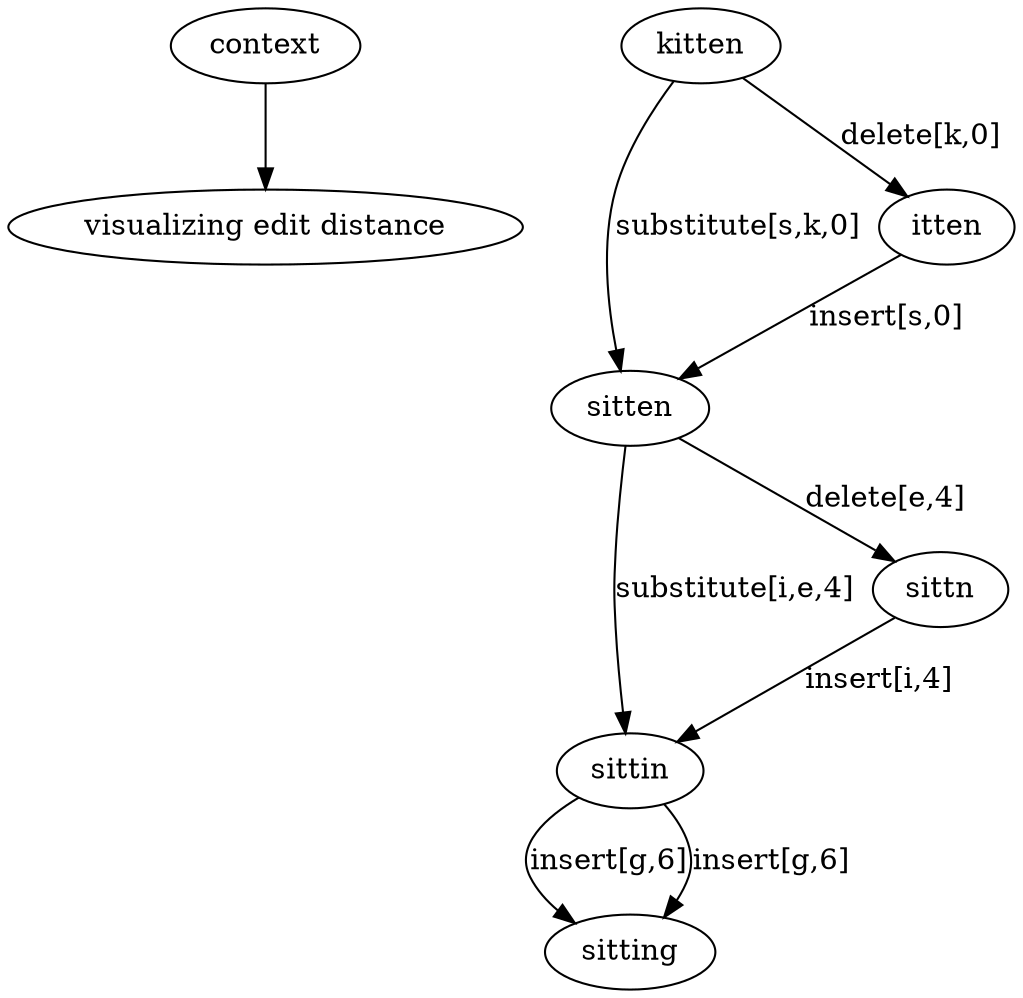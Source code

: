 digraph g {
"context" -> "visualizing edit distance"
"kitten" -> "sitten" [label="substitute[s,k,0]",arrowhead=normal]
"kitten" -> "itten" [label="delete[k,0]",arrowhead=normal]
"sitten" -> "sittin" [label="substitute[i,e,4]",arrowhead=normal]
"sitten" -> "sittn" [label="delete[e,4]",arrowhead=normal]
"sittin" -> "sitting" [label="insert[g,6]",arrowhead=normal]
"sittin" -> "sitting" [label="insert[g,6]",arrowhead=normal]
"itten" -> "sitten" [label="insert[s,0]",arrowhead=normal]
"sittn" -> "sittin" [label="insert[i,4]",arrowhead=normal]
}
